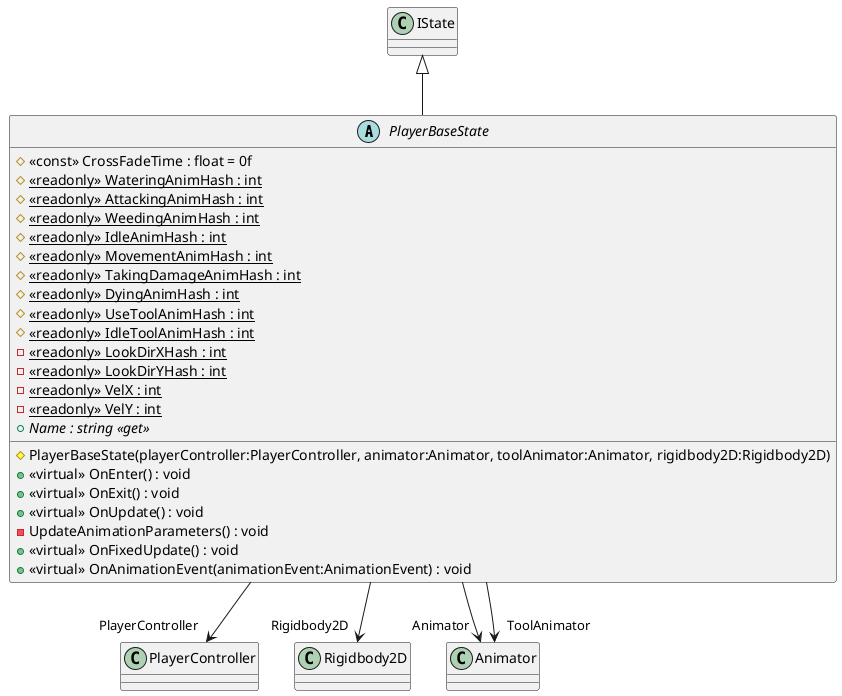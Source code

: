 @startuml
abstract class PlayerBaseState {
    # <<const>> CrossFadeTime : float = 0f
    # {static} <<readonly>> WateringAnimHash : int
    # {static} <<readonly>> AttackingAnimHash : int
    # {static} <<readonly>> WeedingAnimHash : int
    # {static} <<readonly>> IdleAnimHash : int
    # {static} <<readonly>> MovementAnimHash : int
    # {static} <<readonly>> TakingDamageAnimHash : int
    # {static} <<readonly>> DyingAnimHash : int
    # {static} <<readonly>> UseToolAnimHash : int
    # {static} <<readonly>> IdleToolAnimHash : int
    - {static} <<readonly>> LookDirXHash : int
    - {static} <<readonly>> LookDirYHash : int
    - {static} <<readonly>> VelX : int
    - {static} <<readonly>> VelY : int
    + {abstract} Name : string <<get>>
    # PlayerBaseState(playerController:PlayerController, animator:Animator, toolAnimator:Animator, rigidbody2D:Rigidbody2D)
    + <<virtual>> OnEnter() : void
    + <<virtual>> OnExit() : void
    + <<virtual>> OnUpdate() : void
    - UpdateAnimationParameters() : void
    + <<virtual>> OnFixedUpdate() : void
    + <<virtual>> OnAnimationEvent(animationEvent:AnimationEvent) : void
}
IState <|-- PlayerBaseState
PlayerBaseState --> "PlayerController" PlayerController
PlayerBaseState --> "Rigidbody2D" Rigidbody2D
PlayerBaseState --> "Animator" Animator
PlayerBaseState --> "ToolAnimator" Animator
@enduml
